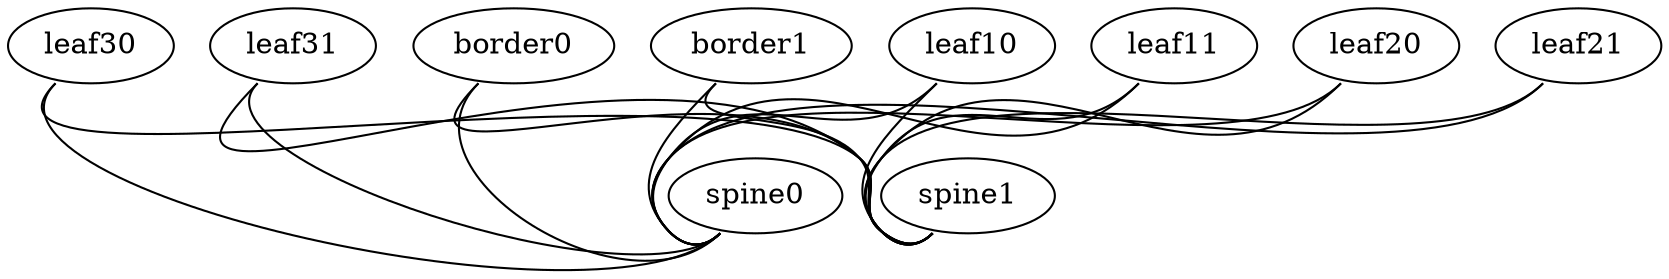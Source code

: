 graph G {
	"border0" [config="./helper_scripts/extra_switch_config.sh" function=leaf]
	"border0":swp1 -- "spine0":swp1
	"border0":swp2 -- "spine1":swp1
	"border1" [config="./helper_scripts/extra_switch_config.sh" function=leaf]
	"border1":swp1 -- "spine0":swp2
	"border1":swp2 -- "spine1":swp2
	"leaf10" [config="./helper_scripts/extra_switch_config.sh" function=leaf]
	"leaf10":swp1 -- "spine0":swp3
	"leaf10":swp2 -- "spine1":swp3
	"leaf11" [config="./helper_scripts/extra_switch_config.sh" function=leaf]
	"leaf11":swp1 -- "spine0":swp4
	"leaf11":swp2 -- "spine1":swp4
	"leaf20" [config="./helper_scripts/extra_switch_config.sh" function=leaf]
	"leaf20":swp1 -- "spine0":swp5
	"leaf20":swp2 -- "spine1":swp5
	"leaf21" [config="./helper_scripts/extra_switch_config.sh" function=leaf]
	"leaf21":swp1 -- "spine0":swp6
	"leaf21":swp2 -- "spine1":swp6
	"leaf30" [config="./helper_scripts/extra_switch_config.sh" function=leaf]
	"leaf30":swp1 -- "spine0":swp7
	"leaf30":swp2 -- "spine1":swp7
	"leaf31" [config="./helper_scripts/extra_switch_config.sh" function=leaf]
	"leaf31":swp1 -- "spine0":swp8
	"leaf31":swp2 -- "spine1":swp8
	"spine0" [config="./helper_scripts/extra_switch_config.sh" function=spine]
	"spine1" [config="./helper_scripts/extra_switch_config.sh" function=spine]
}
